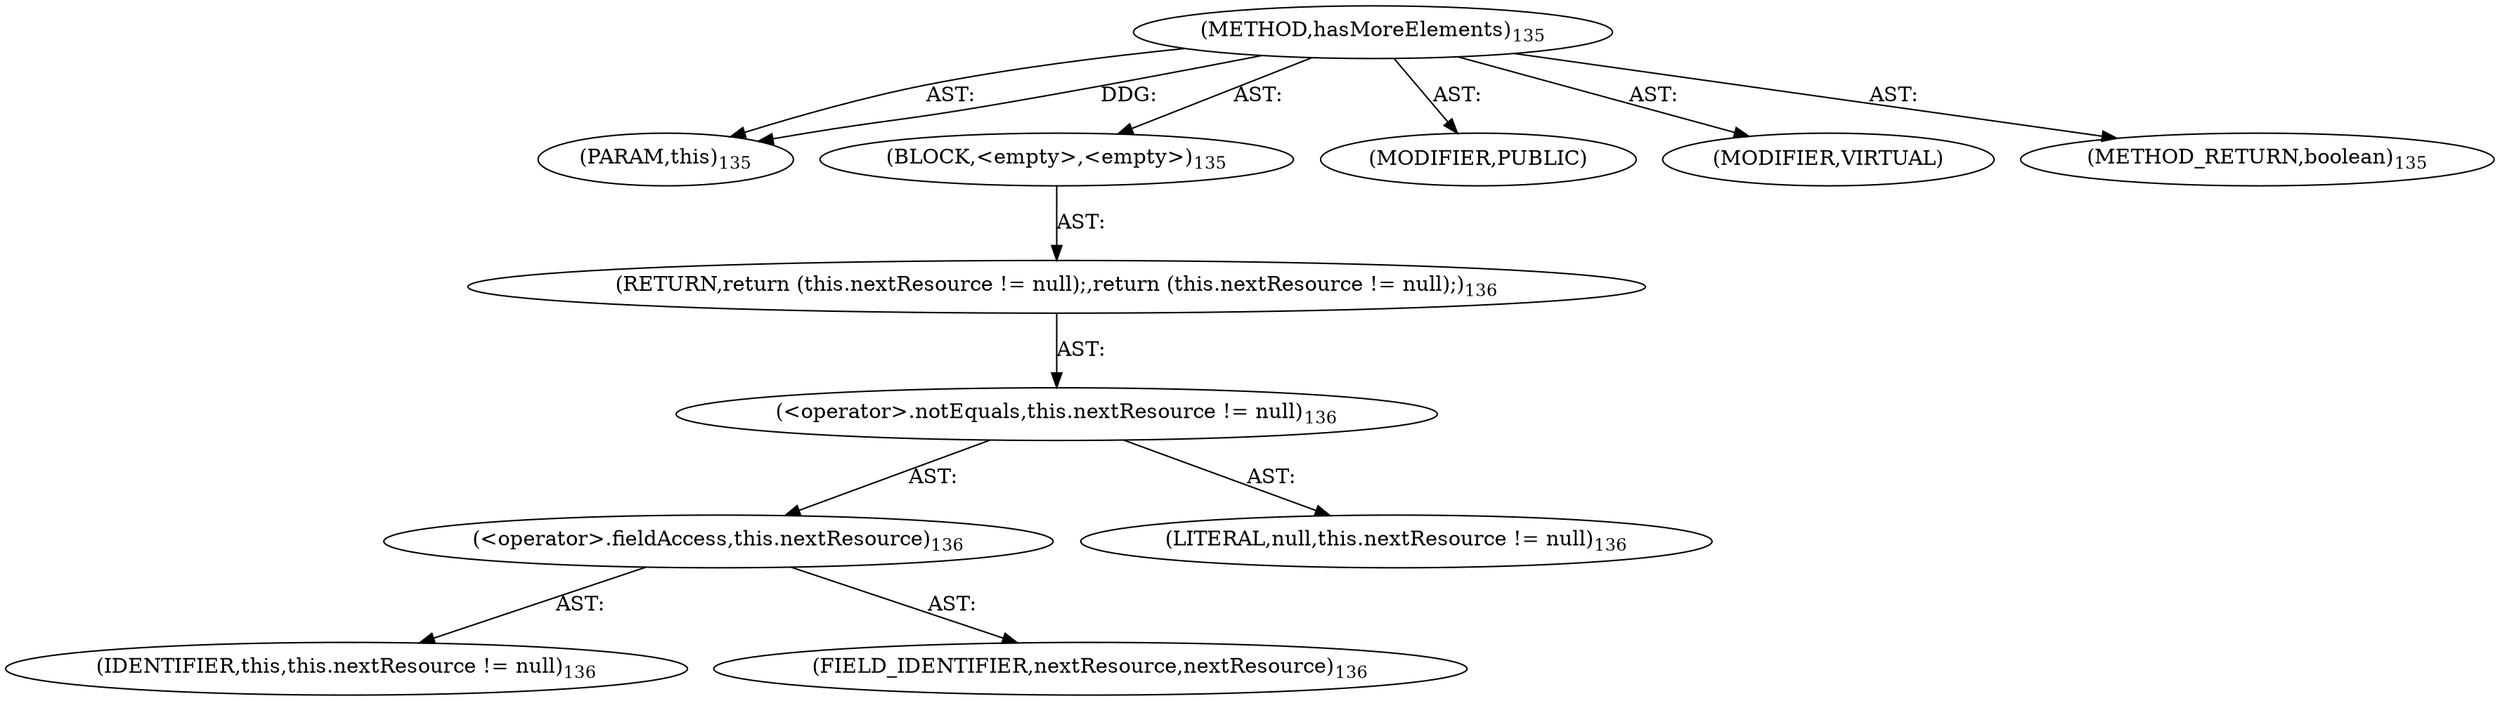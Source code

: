 digraph "hasMoreElements" {  
"111669149697" [label = <(METHOD,hasMoreElements)<SUB>135</SUB>> ]
"115964116992" [label = <(PARAM,this)<SUB>135</SUB>> ]
"25769803777" [label = <(BLOCK,&lt;empty&gt;,&lt;empty&gt;)<SUB>135</SUB>> ]
"146028888064" [label = <(RETURN,return (this.nextResource != null);,return (this.nextResource != null);)<SUB>136</SUB>> ]
"30064771081" [label = <(&lt;operator&gt;.notEquals,this.nextResource != null)<SUB>136</SUB>> ]
"30064771082" [label = <(&lt;operator&gt;.fieldAccess,this.nextResource)<SUB>136</SUB>> ]
"68719476736" [label = <(IDENTIFIER,this,this.nextResource != null)<SUB>136</SUB>> ]
"55834574851" [label = <(FIELD_IDENTIFIER,nextResource,nextResource)<SUB>136</SUB>> ]
"90194313218" [label = <(LITERAL,null,this.nextResource != null)<SUB>136</SUB>> ]
"133143986180" [label = <(MODIFIER,PUBLIC)> ]
"133143986181" [label = <(MODIFIER,VIRTUAL)> ]
"128849018881" [label = <(METHOD_RETURN,boolean)<SUB>135</SUB>> ]
  "111669149697" -> "115964116992"  [ label = "AST: "] 
  "111669149697" -> "25769803777"  [ label = "AST: "] 
  "111669149697" -> "133143986180"  [ label = "AST: "] 
  "111669149697" -> "133143986181"  [ label = "AST: "] 
  "111669149697" -> "128849018881"  [ label = "AST: "] 
  "25769803777" -> "146028888064"  [ label = "AST: "] 
  "146028888064" -> "30064771081"  [ label = "AST: "] 
  "30064771081" -> "30064771082"  [ label = "AST: "] 
  "30064771081" -> "90194313218"  [ label = "AST: "] 
  "30064771082" -> "68719476736"  [ label = "AST: "] 
  "30064771082" -> "55834574851"  [ label = "AST: "] 
  "111669149697" -> "115964116992"  [ label = "DDG: "] 
}

